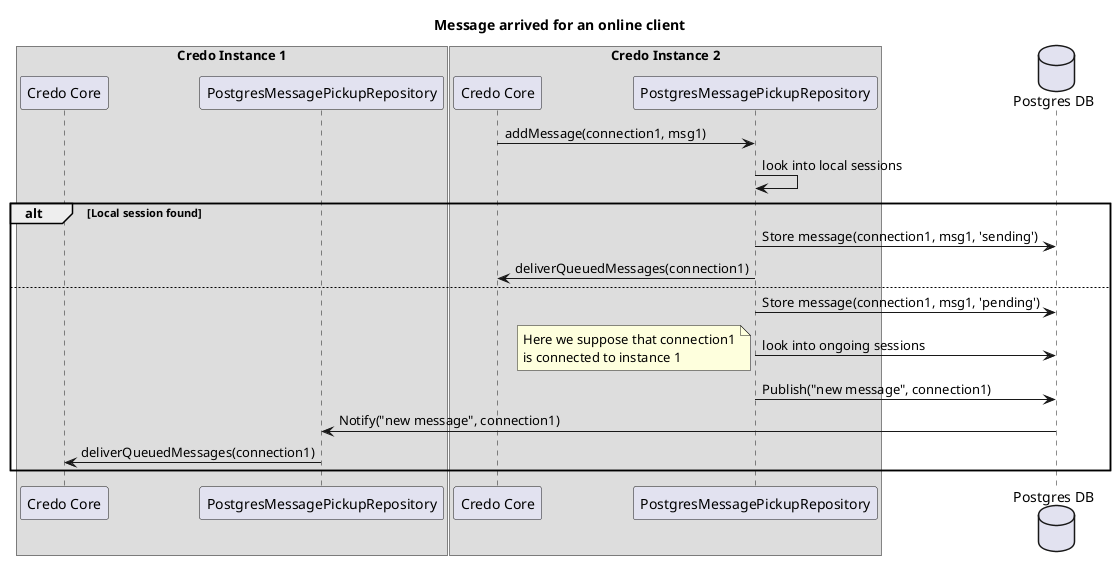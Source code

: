 @startuml
title Message arrived for an online client

box "Credo Instance 1"
participant CC2 as "Credo Core" 
participant CP2 as "PostgresMessagePickupRepository"
end box
box "Credo Instance 2"
participant CC1 as "Credo Core"
participant CP1 as "PostgresMessagePickupRepository" 
end box
database PG as "Postgres DB"

CC1 -> CP1: addMessage(connection1, msg1)
CP1 -> CP1: look into local sessions
alt Local session found
CP1 -> PG: Store message(connection1, msg1, 'sending')
CP1 -> CC1: deliverQueuedMessages(connection1)
else
CP1 -> PG: Store message(connection1, msg1, 'pending')
CP1 -> PG: look into ongoing sessions
note left
Here we suppose that connection1
is connected to instance 1
end note
CP1 -> PG: Publish("new message", connection1)
PG -> CP2: Notify("new message", connection1)
CP2 -> CC2: deliverQueuedMessages(connection1)
end
@enduml